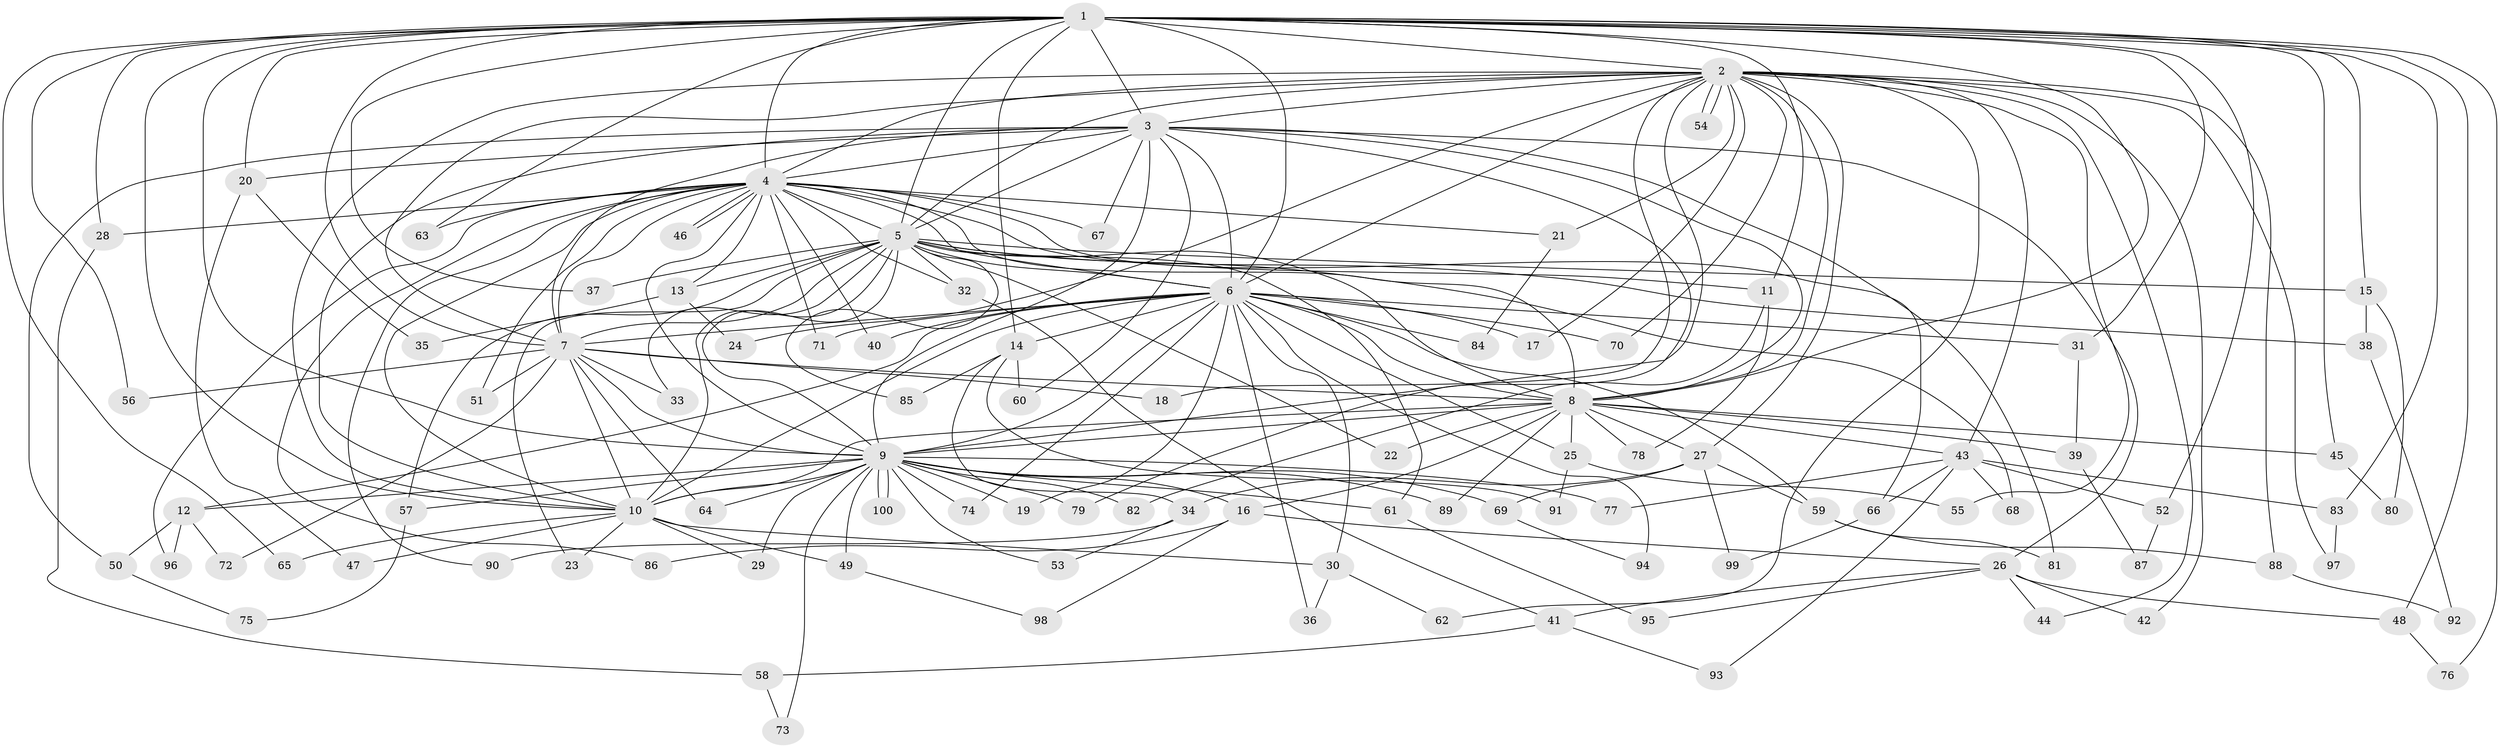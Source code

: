// Generated by graph-tools (version 1.1) at 2025/11/02/21/25 10:11:07]
// undirected, 100 vertices, 225 edges
graph export_dot {
graph [start="1"]
  node [color=gray90,style=filled];
  1;
  2;
  3;
  4;
  5;
  6;
  7;
  8;
  9;
  10;
  11;
  12;
  13;
  14;
  15;
  16;
  17;
  18;
  19;
  20;
  21;
  22;
  23;
  24;
  25;
  26;
  27;
  28;
  29;
  30;
  31;
  32;
  33;
  34;
  35;
  36;
  37;
  38;
  39;
  40;
  41;
  42;
  43;
  44;
  45;
  46;
  47;
  48;
  49;
  50;
  51;
  52;
  53;
  54;
  55;
  56;
  57;
  58;
  59;
  60;
  61;
  62;
  63;
  64;
  65;
  66;
  67;
  68;
  69;
  70;
  71;
  72;
  73;
  74;
  75;
  76;
  77;
  78;
  79;
  80;
  81;
  82;
  83;
  84;
  85;
  86;
  87;
  88;
  89;
  90;
  91;
  92;
  93;
  94;
  95;
  96;
  97;
  98;
  99;
  100;
  1 -- 2;
  1 -- 3;
  1 -- 4;
  1 -- 5;
  1 -- 6;
  1 -- 7;
  1 -- 8;
  1 -- 9;
  1 -- 10;
  1 -- 11;
  1 -- 14;
  1 -- 15;
  1 -- 20;
  1 -- 28;
  1 -- 31;
  1 -- 37;
  1 -- 45;
  1 -- 48;
  1 -- 52;
  1 -- 56;
  1 -- 63;
  1 -- 65;
  1 -- 76;
  1 -- 83;
  2 -- 3;
  2 -- 4;
  2 -- 5;
  2 -- 6;
  2 -- 7;
  2 -- 8;
  2 -- 9;
  2 -- 10;
  2 -- 17;
  2 -- 18;
  2 -- 21;
  2 -- 24;
  2 -- 27;
  2 -- 42;
  2 -- 43;
  2 -- 44;
  2 -- 54;
  2 -- 54;
  2 -- 55;
  2 -- 62;
  2 -- 70;
  2 -- 88;
  2 -- 97;
  3 -- 4;
  3 -- 5;
  3 -- 6;
  3 -- 7;
  3 -- 8;
  3 -- 9;
  3 -- 10;
  3 -- 20;
  3 -- 26;
  3 -- 50;
  3 -- 60;
  3 -- 67;
  3 -- 79;
  3 -- 81;
  4 -- 5;
  4 -- 6;
  4 -- 7;
  4 -- 8;
  4 -- 9;
  4 -- 10;
  4 -- 11;
  4 -- 13;
  4 -- 21;
  4 -- 28;
  4 -- 32;
  4 -- 40;
  4 -- 46;
  4 -- 46;
  4 -- 51;
  4 -- 63;
  4 -- 66;
  4 -- 67;
  4 -- 71;
  4 -- 86;
  4 -- 90;
  4 -- 96;
  5 -- 6;
  5 -- 7;
  5 -- 8;
  5 -- 9;
  5 -- 10;
  5 -- 13;
  5 -- 15;
  5 -- 22;
  5 -- 23;
  5 -- 32;
  5 -- 33;
  5 -- 37;
  5 -- 38;
  5 -- 57;
  5 -- 61;
  5 -- 68;
  5 -- 85;
  6 -- 7;
  6 -- 8;
  6 -- 9;
  6 -- 10;
  6 -- 12;
  6 -- 14;
  6 -- 17;
  6 -- 19;
  6 -- 25;
  6 -- 30;
  6 -- 31;
  6 -- 36;
  6 -- 40;
  6 -- 59;
  6 -- 70;
  6 -- 71;
  6 -- 74;
  6 -- 84;
  6 -- 94;
  7 -- 8;
  7 -- 9;
  7 -- 10;
  7 -- 18;
  7 -- 33;
  7 -- 51;
  7 -- 56;
  7 -- 64;
  7 -- 72;
  8 -- 9;
  8 -- 10;
  8 -- 16;
  8 -- 22;
  8 -- 25;
  8 -- 27;
  8 -- 39;
  8 -- 43;
  8 -- 45;
  8 -- 78;
  8 -- 89;
  9 -- 10;
  9 -- 12;
  9 -- 16;
  9 -- 19;
  9 -- 29;
  9 -- 49;
  9 -- 53;
  9 -- 57;
  9 -- 61;
  9 -- 64;
  9 -- 69;
  9 -- 73;
  9 -- 74;
  9 -- 77;
  9 -- 79;
  9 -- 82;
  9 -- 89;
  9 -- 100;
  9 -- 100;
  10 -- 23;
  10 -- 29;
  10 -- 30;
  10 -- 47;
  10 -- 49;
  10 -- 65;
  11 -- 78;
  11 -- 82;
  12 -- 50;
  12 -- 72;
  12 -- 96;
  13 -- 24;
  13 -- 35;
  14 -- 34;
  14 -- 60;
  14 -- 85;
  14 -- 91;
  15 -- 38;
  15 -- 80;
  16 -- 26;
  16 -- 86;
  16 -- 98;
  20 -- 35;
  20 -- 47;
  21 -- 84;
  25 -- 55;
  25 -- 91;
  26 -- 41;
  26 -- 42;
  26 -- 44;
  26 -- 48;
  26 -- 95;
  27 -- 34;
  27 -- 59;
  27 -- 69;
  27 -- 99;
  28 -- 58;
  30 -- 36;
  30 -- 62;
  31 -- 39;
  32 -- 41;
  34 -- 53;
  34 -- 90;
  38 -- 92;
  39 -- 87;
  41 -- 58;
  41 -- 93;
  43 -- 52;
  43 -- 66;
  43 -- 68;
  43 -- 77;
  43 -- 83;
  43 -- 93;
  45 -- 80;
  48 -- 76;
  49 -- 98;
  50 -- 75;
  52 -- 87;
  57 -- 75;
  58 -- 73;
  59 -- 81;
  59 -- 88;
  61 -- 95;
  66 -- 99;
  69 -- 94;
  83 -- 97;
  88 -- 92;
}
